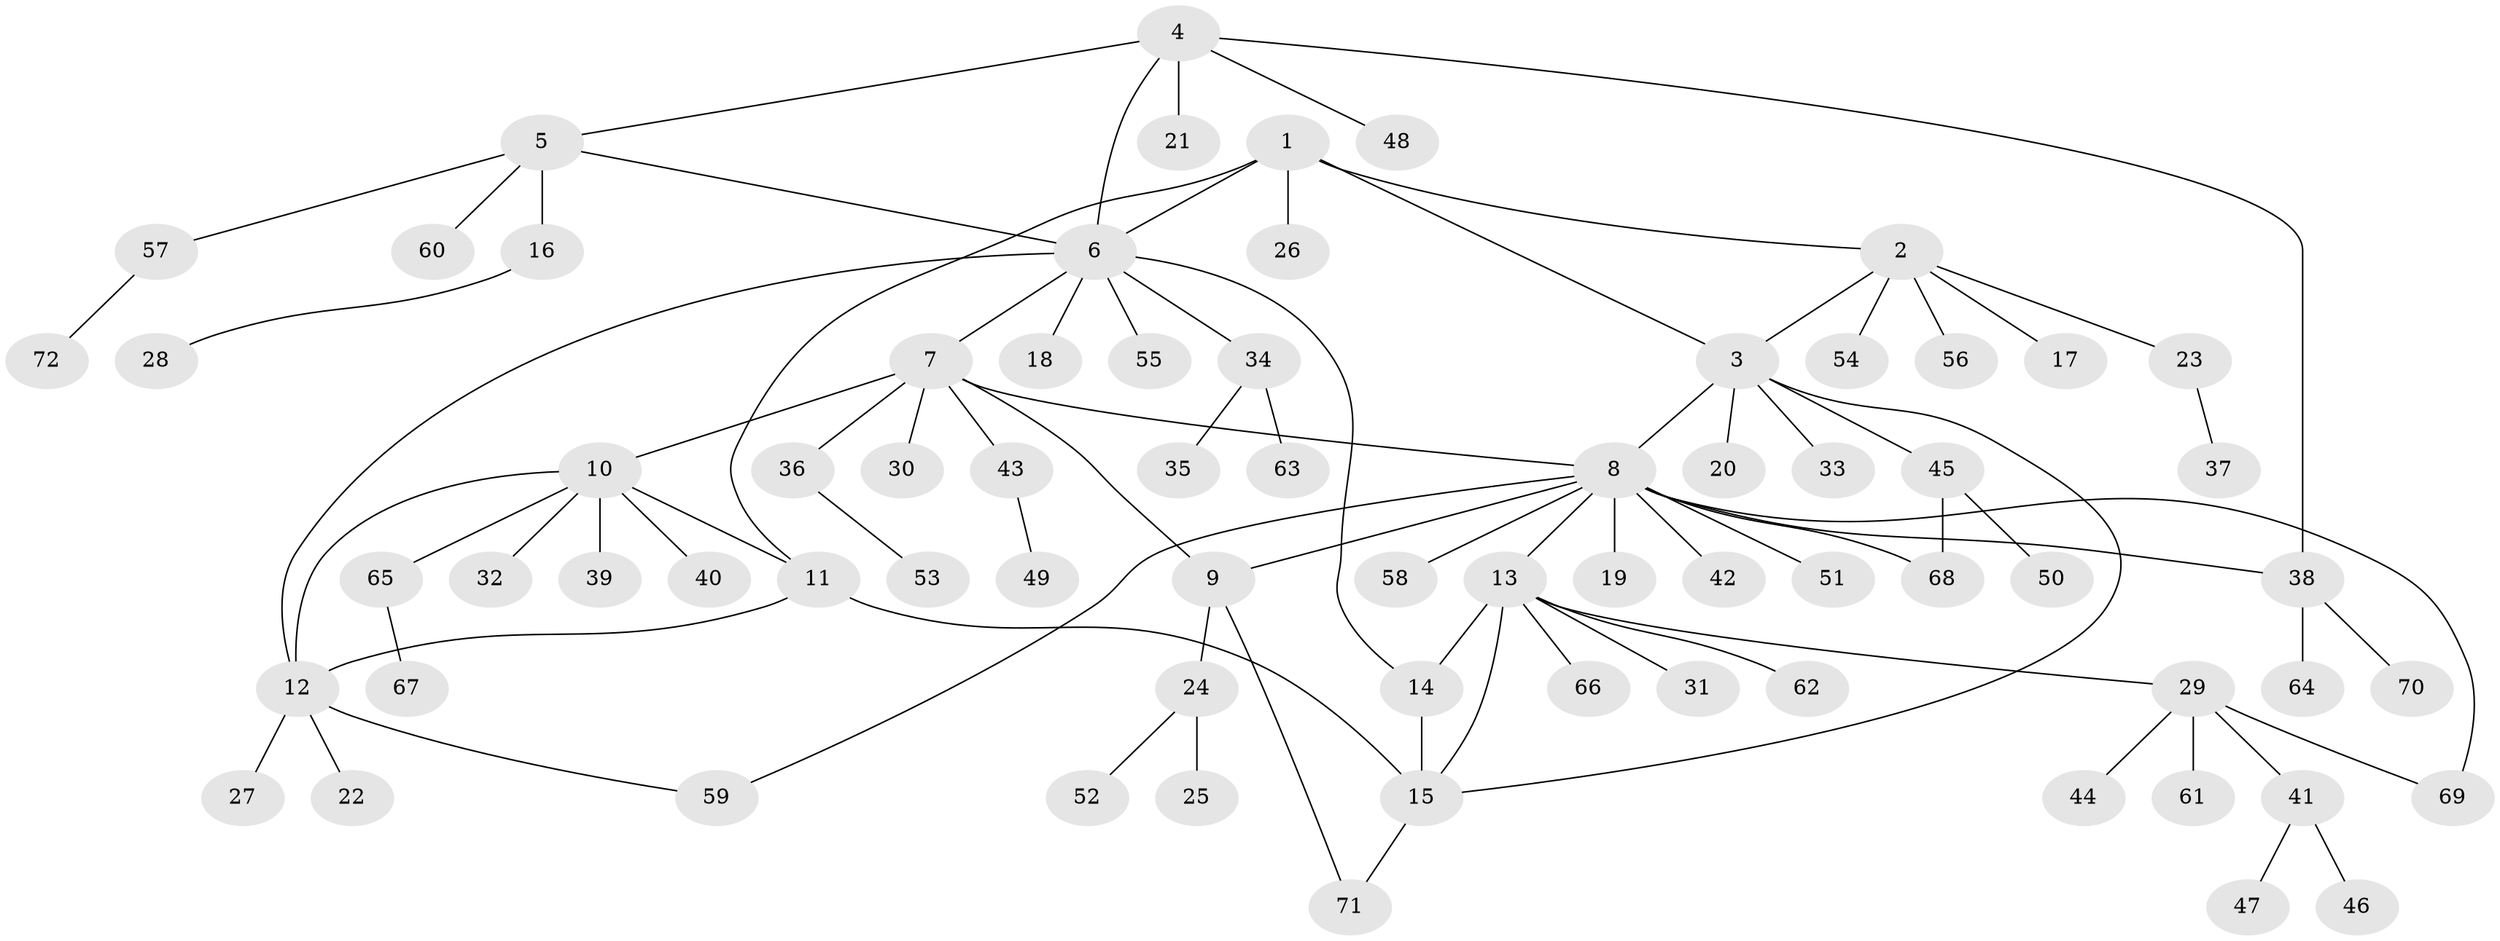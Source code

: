 // Generated by graph-tools (version 1.1) at 2025/50/03/09/25 03:50:31]
// undirected, 72 vertices, 87 edges
graph export_dot {
graph [start="1"]
  node [color=gray90,style=filled];
  1;
  2;
  3;
  4;
  5;
  6;
  7;
  8;
  9;
  10;
  11;
  12;
  13;
  14;
  15;
  16;
  17;
  18;
  19;
  20;
  21;
  22;
  23;
  24;
  25;
  26;
  27;
  28;
  29;
  30;
  31;
  32;
  33;
  34;
  35;
  36;
  37;
  38;
  39;
  40;
  41;
  42;
  43;
  44;
  45;
  46;
  47;
  48;
  49;
  50;
  51;
  52;
  53;
  54;
  55;
  56;
  57;
  58;
  59;
  60;
  61;
  62;
  63;
  64;
  65;
  66;
  67;
  68;
  69;
  70;
  71;
  72;
  1 -- 2;
  1 -- 3;
  1 -- 6;
  1 -- 11;
  1 -- 26;
  2 -- 3;
  2 -- 17;
  2 -- 23;
  2 -- 54;
  2 -- 56;
  3 -- 8;
  3 -- 15;
  3 -- 20;
  3 -- 33;
  3 -- 45;
  4 -- 5;
  4 -- 6;
  4 -- 21;
  4 -- 38;
  4 -- 48;
  5 -- 6;
  5 -- 16;
  5 -- 57;
  5 -- 60;
  6 -- 7;
  6 -- 12;
  6 -- 14;
  6 -- 18;
  6 -- 34;
  6 -- 55;
  7 -- 8;
  7 -- 9;
  7 -- 10;
  7 -- 30;
  7 -- 36;
  7 -- 43;
  8 -- 9;
  8 -- 13;
  8 -- 19;
  8 -- 38;
  8 -- 42;
  8 -- 51;
  8 -- 58;
  8 -- 59;
  8 -- 68;
  8 -- 69;
  9 -- 24;
  9 -- 71;
  10 -- 11;
  10 -- 12;
  10 -- 32;
  10 -- 39;
  10 -- 40;
  10 -- 65;
  11 -- 12;
  11 -- 15;
  12 -- 22;
  12 -- 27;
  12 -- 59;
  13 -- 14;
  13 -- 15;
  13 -- 29;
  13 -- 31;
  13 -- 62;
  13 -- 66;
  14 -- 15;
  15 -- 71;
  16 -- 28;
  23 -- 37;
  24 -- 25;
  24 -- 52;
  29 -- 41;
  29 -- 44;
  29 -- 61;
  29 -- 69;
  34 -- 35;
  34 -- 63;
  36 -- 53;
  38 -- 64;
  38 -- 70;
  41 -- 46;
  41 -- 47;
  43 -- 49;
  45 -- 50;
  45 -- 68;
  57 -- 72;
  65 -- 67;
}

